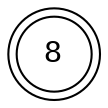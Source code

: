 digraph finite_state_machine {
	rankdir=LR;
	size="8,5";
	node [shape = doublecircle]; 8;
	node [shape = circle];
}